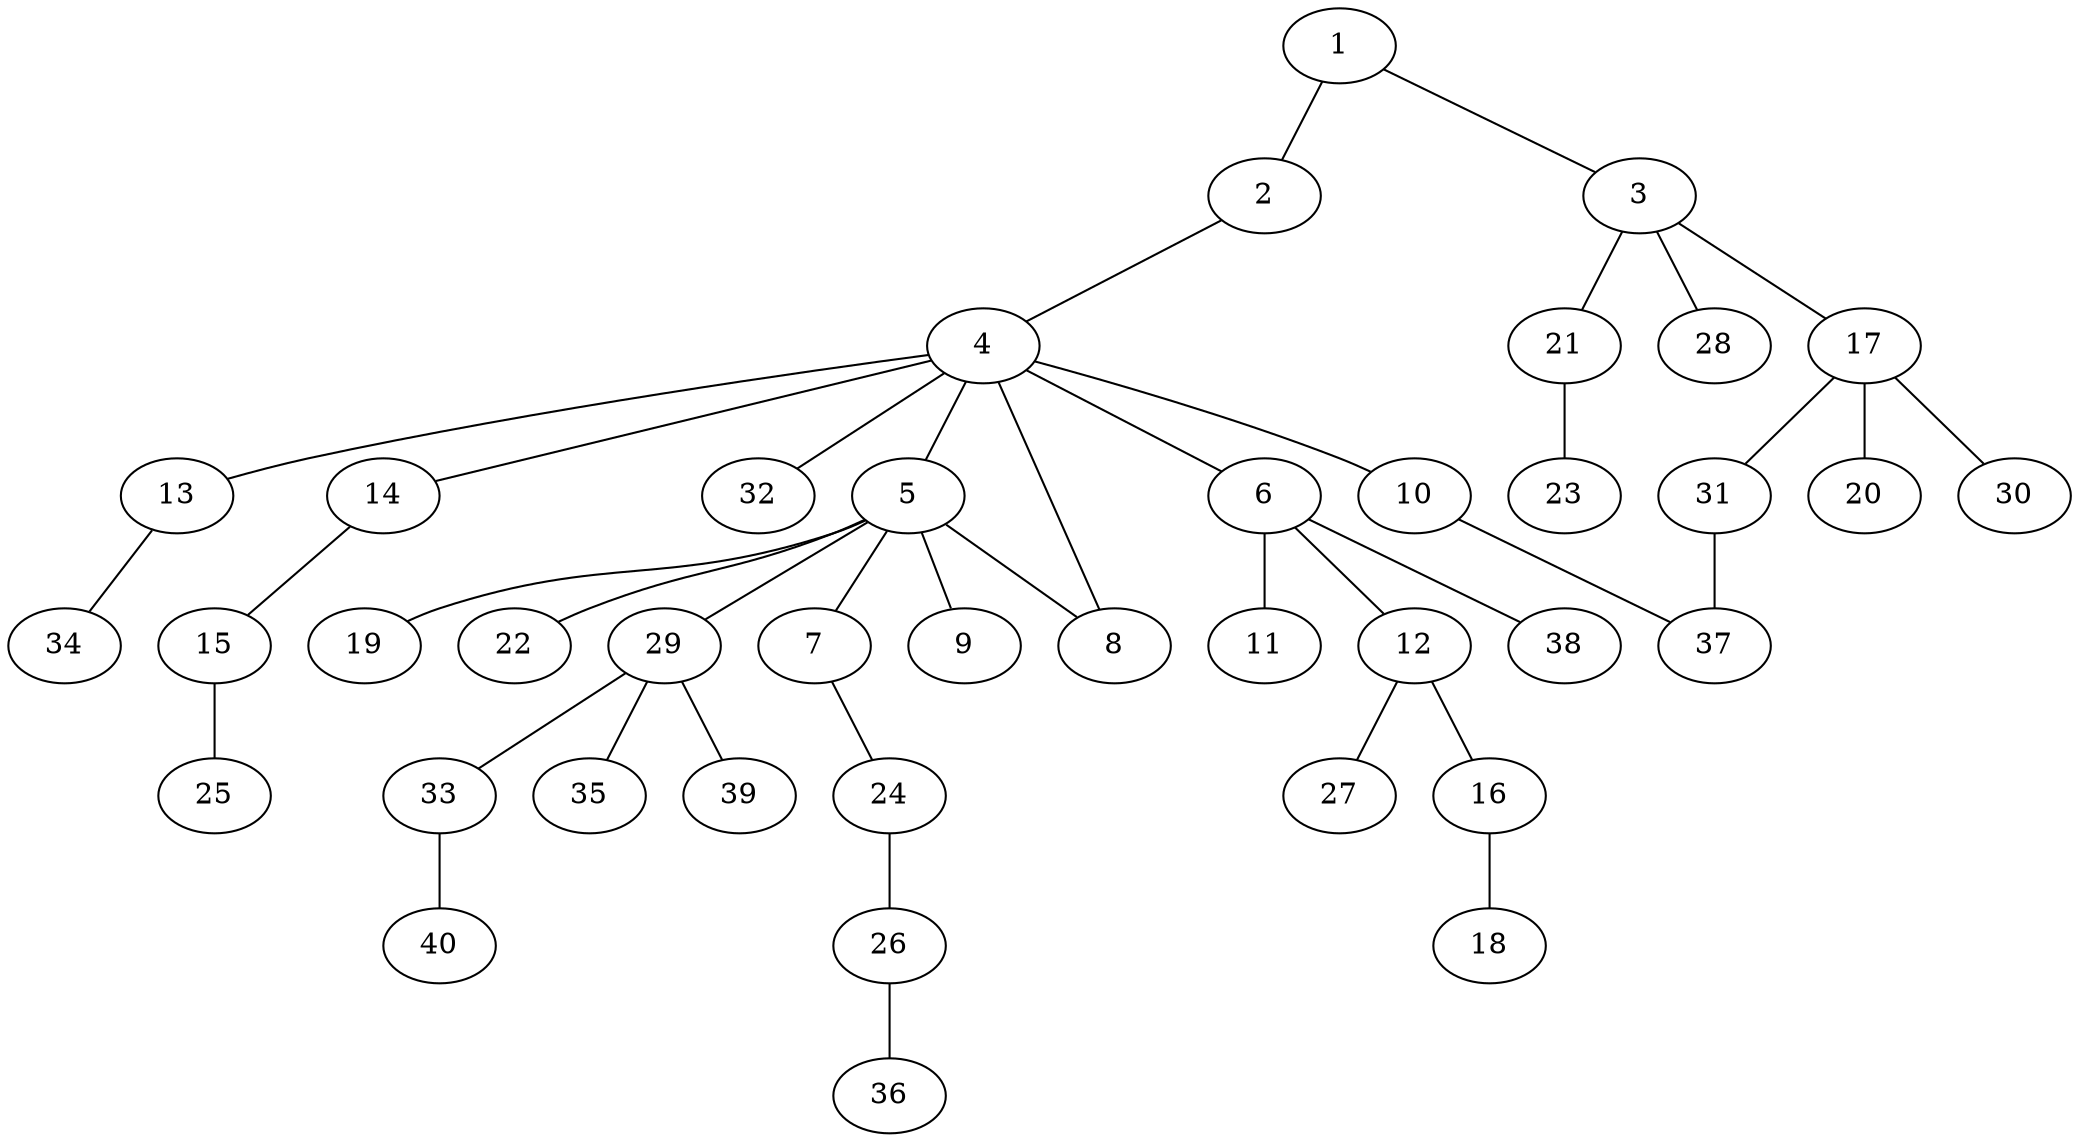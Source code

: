 graph graphname {1--2
1--3
2--4
3--17
3--21
3--28
4--5
4--6
4--8
4--10
4--13
4--14
4--32
5--7
5--8
5--9
5--19
5--22
5--29
6--11
6--12
6--38
7--24
10--37
12--16
12--27
13--34
14--15
15--25
16--18
17--20
17--30
17--31
21--23
24--26
26--36
29--33
29--35
29--39
31--37
33--40
}